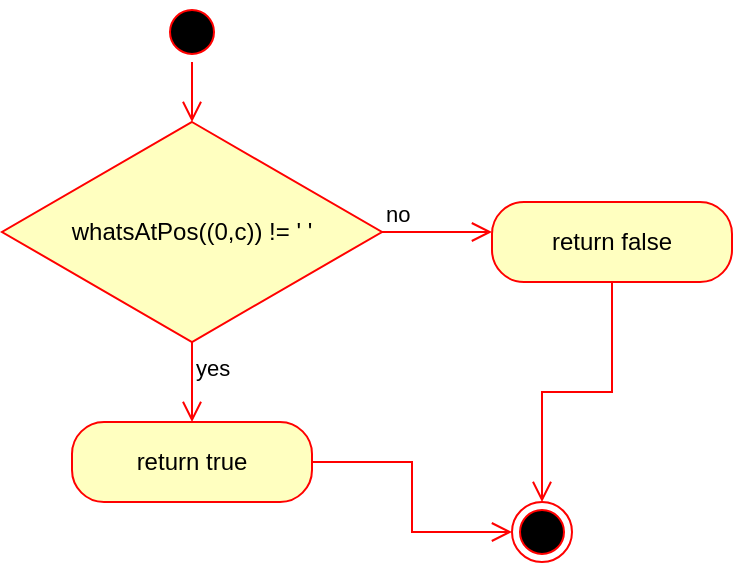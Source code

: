 <mxfile version="17.1.0" type="device"><diagram id="snV6loR80KnTHQ9bfrXv" name="Page-1"><mxGraphModel dx="780" dy="1055" grid="1" gridSize="10" guides="1" tooltips="1" connect="1" arrows="1" fold="1" page="1" pageScale="1" pageWidth="850" pageHeight="1100" math="0" shadow="0"><root><mxCell id="0"/><mxCell id="1" parent="0"/><mxCell id="Rucf-CKqtrM23_9SapR3-1" value="" style="ellipse;html=1;shape=startState;fillColor=#000000;strokeColor=#ff0000;" parent="1" vertex="1"><mxGeometry x="395" y="240" width="30" height="30" as="geometry"/></mxCell><mxCell id="Rucf-CKqtrM23_9SapR3-2" value="" style="edgeStyle=orthogonalEdgeStyle;html=1;verticalAlign=bottom;endArrow=open;endSize=8;strokeColor=#ff0000;rounded=0;" parent="1" source="Rucf-CKqtrM23_9SapR3-1" edge="1"><mxGeometry relative="1" as="geometry"><mxPoint x="410" y="300" as="targetPoint"/></mxGeometry></mxCell><mxCell id="Rucf-CKqtrM23_9SapR3-5" value="whatsAtPos((0,c)) != ' '" style="rhombus;whiteSpace=wrap;html=1;fillColor=#ffffc0;strokeColor=#ff0000;" parent="1" vertex="1"><mxGeometry x="315" y="300" width="190" height="110" as="geometry"/></mxCell><mxCell id="Rucf-CKqtrM23_9SapR3-6" value="no" style="edgeStyle=orthogonalEdgeStyle;html=1;align=left;verticalAlign=bottom;endArrow=open;endSize=8;strokeColor=#ff0000;rounded=0;" parent="1" source="Rucf-CKqtrM23_9SapR3-5" edge="1"><mxGeometry x="-1" relative="1" as="geometry"><mxPoint x="560" y="355" as="targetPoint"/></mxGeometry></mxCell><mxCell id="Rucf-CKqtrM23_9SapR3-7" value="yes" style="edgeStyle=orthogonalEdgeStyle;html=1;align=left;verticalAlign=top;endArrow=open;endSize=8;strokeColor=#ff0000;rounded=0;" parent="1" source="Rucf-CKqtrM23_9SapR3-5" edge="1"><mxGeometry x="-1" relative="1" as="geometry"><mxPoint x="410" y="450" as="targetPoint"/></mxGeometry></mxCell><mxCell id="Rucf-CKqtrM23_9SapR3-8" value="return false" style="rounded=1;whiteSpace=wrap;html=1;arcSize=40;fontColor=#000000;fillColor=#ffffc0;strokeColor=#ff0000;" parent="1" vertex="1"><mxGeometry x="560" y="340" width="120" height="40" as="geometry"/></mxCell><mxCell id="Rucf-CKqtrM23_9SapR3-9" value="" style="edgeStyle=orthogonalEdgeStyle;html=1;verticalAlign=bottom;endArrow=open;endSize=8;strokeColor=#ff0000;rounded=0;entryX=0.5;entryY=0;entryDx=0;entryDy=0;" parent="1" source="Rucf-CKqtrM23_9SapR3-8" target="Rucf-CKqtrM23_9SapR3-12" edge="1"><mxGeometry relative="1" as="geometry"><mxPoint x="620" y="440" as="targetPoint"/></mxGeometry></mxCell><mxCell id="Rucf-CKqtrM23_9SapR3-10" value="return true" style="rounded=1;whiteSpace=wrap;html=1;arcSize=40;fontColor=#000000;fillColor=#ffffc0;strokeColor=#ff0000;" parent="1" vertex="1"><mxGeometry x="350" y="450" width="120" height="40" as="geometry"/></mxCell><mxCell id="Rucf-CKqtrM23_9SapR3-11" value="" style="edgeStyle=orthogonalEdgeStyle;html=1;verticalAlign=bottom;endArrow=open;endSize=8;strokeColor=#ff0000;rounded=0;entryX=0;entryY=0.5;entryDx=0;entryDy=0;" parent="1" source="Rucf-CKqtrM23_9SapR3-10" target="Rucf-CKqtrM23_9SapR3-12" edge="1"><mxGeometry relative="1" as="geometry"><mxPoint x="410" y="550" as="targetPoint"/></mxGeometry></mxCell><mxCell id="Rucf-CKqtrM23_9SapR3-12" value="" style="ellipse;html=1;shape=endState;fillColor=#000000;strokeColor=#ff0000;" parent="1" vertex="1"><mxGeometry x="570" y="490" width="30" height="30" as="geometry"/></mxCell></root></mxGraphModel></diagram></mxfile>